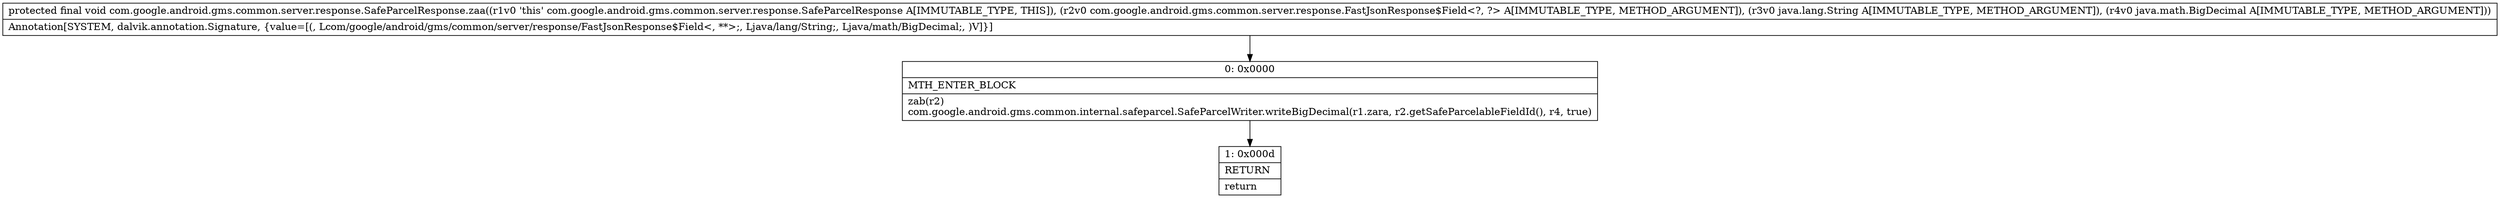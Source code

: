 digraph "CFG forcom.google.android.gms.common.server.response.SafeParcelResponse.zaa(Lcom\/google\/android\/gms\/common\/server\/response\/FastJsonResponse$Field;Ljava\/lang\/String;Ljava\/math\/BigDecimal;)V" {
Node_0 [shape=record,label="{0\:\ 0x0000|MTH_ENTER_BLOCK\l|zab(r2)\lcom.google.android.gms.common.internal.safeparcel.SafeParcelWriter.writeBigDecimal(r1.zara, r2.getSafeParcelableFieldId(), r4, true)\l}"];
Node_1 [shape=record,label="{1\:\ 0x000d|RETURN\l|return\l}"];
MethodNode[shape=record,label="{protected final void com.google.android.gms.common.server.response.SafeParcelResponse.zaa((r1v0 'this' com.google.android.gms.common.server.response.SafeParcelResponse A[IMMUTABLE_TYPE, THIS]), (r2v0 com.google.android.gms.common.server.response.FastJsonResponse$Field\<?, ?\> A[IMMUTABLE_TYPE, METHOD_ARGUMENT]), (r3v0 java.lang.String A[IMMUTABLE_TYPE, METHOD_ARGUMENT]), (r4v0 java.math.BigDecimal A[IMMUTABLE_TYPE, METHOD_ARGUMENT]))  | Annotation[SYSTEM, dalvik.annotation.Signature, \{value=[(, Lcom\/google\/android\/gms\/common\/server\/response\/FastJsonResponse$Field\<, **\>;, Ljava\/lang\/String;, Ljava\/math\/BigDecimal;, )V]\}]\l}"];
MethodNode -> Node_0;
Node_0 -> Node_1;
}

